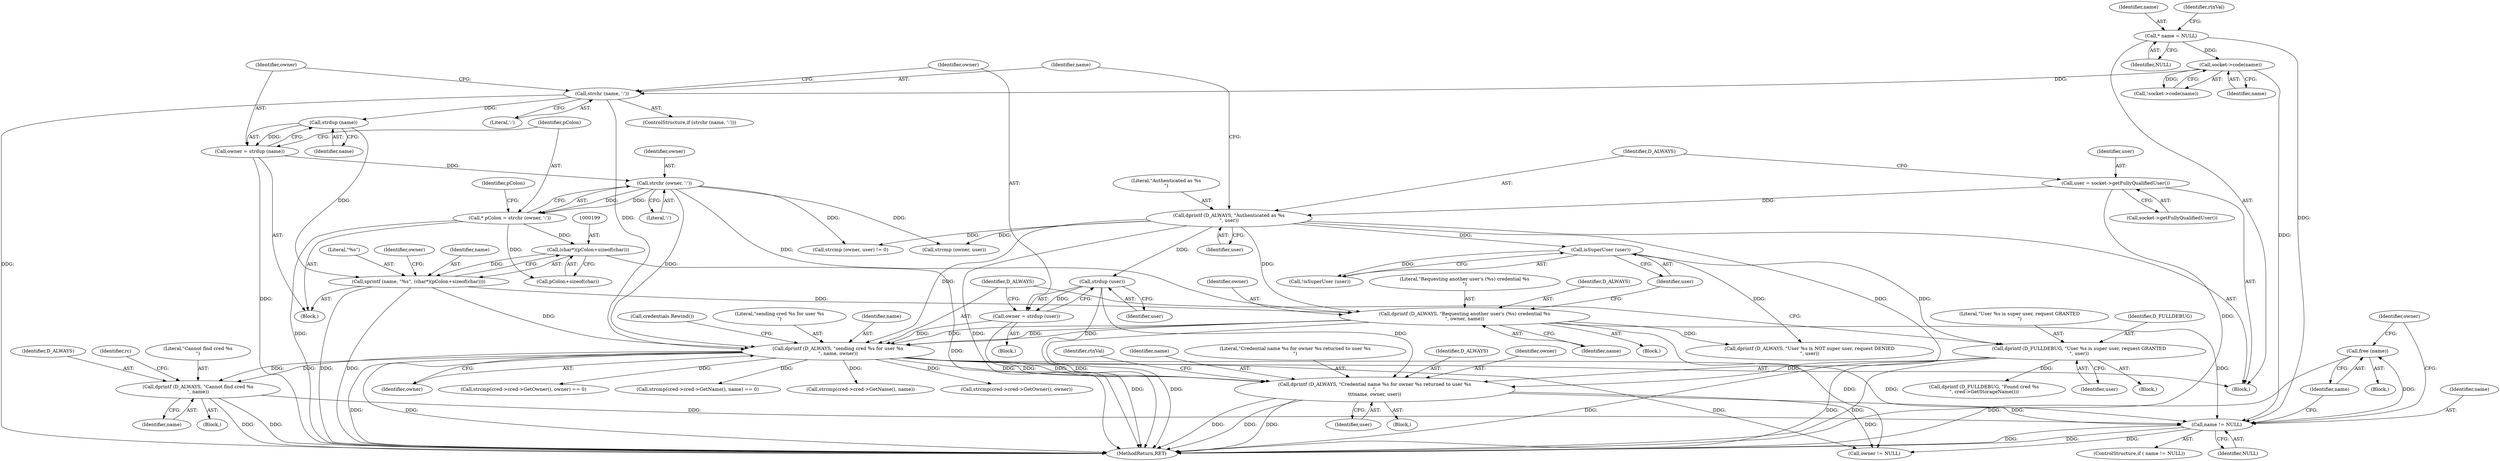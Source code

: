 digraph "0_htcondor_5e5571d1a431eb3c61977b6dd6ec90186ef79867@API" {
"1000328" [label="(Call,free (name))"];
"1000324" [label="(Call,name != NULL)"];
"1000309" [label="(Call,dprintf (D_ALWAYS, \"Cannot find cred %s\n\", name))"];
"1000238" [label="(Call,dprintf (D_ALWAYS, \"sending cred %s for user %s\n\", name, owner))"];
"1000211" [label="(Call,dprintf (D_ALWAYS, \"Requesting another user's (%s) credential %s\n\", owner, name))"];
"1000172" [label="(Call,dprintf (D_ALWAYS, \"Authenticated as %s\n\", user))"];
"1000169" [label="(Call,user = socket->getFullyQualifiedUser())"];
"1000188" [label="(Call,strchr (owner, ':'))"];
"1000181" [label="(Call,owner = strdup (name))"];
"1000183" [label="(Call,strdup (name))"];
"1000177" [label="(Call,strchr (name, ':'))"];
"1000162" [label="(Call,socket->code(name))"];
"1000109" [label="(Call,* name = NULL)"];
"1000195" [label="(Call,sprintf (name, \"%s\", (char*)(pColon+sizeof(char))))"];
"1000198" [label="(Call,(char*)(pColon+sizeof(char)))"];
"1000186" [label="(Call,* pColon = strchr (owner, ':'))"];
"1000234" [label="(Call,owner = strdup (user))"];
"1000236" [label="(Call,strdup (user))"];
"1000301" [label="(Call,dprintf (D_ALWAYS, \"Credential name %s for owner %s returned to user %s\n\",\n\t\t\tname, owner, user))"];
"1000228" [label="(Call,dprintf (D_FULLDEBUG, \"User %s is super user, request GRANTED\n\", user))"];
"1000218" [label="(Call,isSuperUser (user))"];
"1000183" [label="(Call,strdup (name))"];
"1000172" [label="(Call,dprintf (D_ALWAYS, \"Authenticated as %s\n\", user))"];
"1000174" [label="(Literal,\"Authenticated as %s\n\")"];
"1000187" [label="(Identifier,pColon)"];
"1000309" [label="(Call,dprintf (D_ALWAYS, \"Cannot find cred %s\n\", name))"];
"1000175" [label="(Identifier,user)"];
"1000255" [label="(Call,strcmp(cred->cred->GetName(), name) == 0)"];
"1000178" [label="(Identifier,name)"];
"1000346" [label="(MethodReturn,RET)"];
"1000326" [label="(Identifier,NULL)"];
"1000111" [label="(Identifier,NULL)"];
"1000213" [label="(Literal,\"Requesting another user's (%s) credential %s\n\")"];
"1000110" [label="(Identifier,name)"];
"1000239" [label="(Identifier,D_ALWAYS)"];
"1000107" [label="(Block,)"];
"1000161" [label="(Call,!socket->code(name))"];
"1000186" [label="(Call,* pColon = strchr (owner, ':'))"];
"1000304" [label="(Identifier,name)"];
"1000217" [label="(Call,!isSuperUser (user))"];
"1000176" [label="(ControlStructure,if (strchr (name, ':')))"];
"1000306" [label="(Identifier,user)"];
"1000196" [label="(Identifier,name)"];
"1000274" [label="(Call,dprintf (D_FULLDEBUG, \"Found cred %s\n\", cred->GetStorageName()))"];
"1000243" [label="(Call,credentials.Rewind())"];
"1000212" [label="(Identifier,D_ALWAYS)"];
"1000190" [label="(Literal,':')"];
"1000200" [label="(Call,pColon+sizeof(char))"];
"1000197" [label="(Literal,\"%s\")"];
"1000240" [label="(Literal,\"sending cred %s for user %s\n\")"];
"1000312" [label="(Identifier,name)"];
"1000235" [label="(Identifier,owner)"];
"1000171" [label="(Call,socket->getFullyQualifiedUser())"];
"1000162" [label="(Call,socket->code(name))"];
"1000231" [label="(Identifier,user)"];
"1000237" [label="(Identifier,user)"];
"1000230" [label="(Literal,\"User %s is super user, request GRANTED\n\")"];
"1000206" [label="(Call,strcmp (owner, user))"];
"1000229" [label="(Identifier,D_FULLDEBUG)"];
"1000303" [label="(Literal,\"Credential name %s for owner %s returned to user %s\n\")"];
"1000323" [label="(ControlStructure,if ( name != NULL))"];
"1000273" [label="(Block,)"];
"1000109" [label="(Call,* name = NULL)"];
"1000215" [label="(Identifier,name)"];
"1000302" [label="(Identifier,D_ALWAYS)"];
"1000315" [label="(Identifier,rc)"];
"1000218" [label="(Call,isSuperUser (user))"];
"1000210" [label="(Block,)"];
"1000221" [label="(Call,dprintf (D_ALWAYS, \"User %s is NOT super user, request DENIED\n\", user))"];
"1000169" [label="(Call,user = socket->getFullyQualifiedUser())"];
"1000205" [label="(Call,strcmp (owner, user) != 0)"];
"1000193" [label="(Identifier,pColon)"];
"1000332" [label="(Identifier,owner)"];
"1000177" [label="(Call,strchr (name, ':'))"];
"1000182" [label="(Identifier,owner)"];
"1000219" [label="(Identifier,user)"];
"1000327" [label="(Block,)"];
"1000195" [label="(Call,sprintf (name, \"%s\", (char*)(pColon+sizeof(char))))"];
"1000329" [label="(Identifier,name)"];
"1000241" [label="(Identifier,name)"];
"1000233" [label="(Block,)"];
"1000308" [label="(Block,)"];
"1000328" [label="(Call,free (name))"];
"1000170" [label="(Identifier,user)"];
"1000331" [label="(Call,owner != NULL)"];
"1000236" [label="(Call,strdup (user))"];
"1000198" [label="(Call,(char*)(pColon+sizeof(char)))"];
"1000325" [label="(Identifier,name)"];
"1000163" [label="(Identifier,name)"];
"1000311" [label="(Literal,\"Cannot find cred %s\n\")"];
"1000227" [label="(Block,)"];
"1000324" [label="(Call,name != NULL)"];
"1000211" [label="(Call,dprintf (D_ALWAYS, \"Requesting another user's (%s) credential %s\n\", owner, name))"];
"1000256" [label="(Call,strcmp(cred->cred->GetName(), name))"];
"1000234" [label="(Call,owner = strdup (user))"];
"1000238" [label="(Call,dprintf (D_ALWAYS, \"sending cred %s for user %s\n\", name, owner))"];
"1000179" [label="(Literal,':')"];
"1000181" [label="(Call,owner = strdup (name))"];
"1000214" [label="(Identifier,owner)"];
"1000261" [label="(Call,strcmp(cred->cred->GetOwner(), owner))"];
"1000188" [label="(Call,strchr (owner, ':'))"];
"1000310" [label="(Identifier,D_ALWAYS)"];
"1000242" [label="(Identifier,owner)"];
"1000301" [label="(Call,dprintf (D_ALWAYS, \"Credential name %s for owner %s returned to user %s\n\",\n\t\t\tname, owner, user))"];
"1000189" [label="(Identifier,owner)"];
"1000114" [label="(Identifier,rtnVal)"];
"1000173" [label="(Identifier,D_ALWAYS)"];
"1000260" [label="(Call,strcmp(cred->cred->GetOwner(), owner) == 0)"];
"1000305" [label="(Identifier,owner)"];
"1000320" [label="(Identifier,rtnVal)"];
"1000180" [label="(Block,)"];
"1000207" [label="(Identifier,owner)"];
"1000228" [label="(Call,dprintf (D_FULLDEBUG, \"User %s is super user, request GRANTED\n\", user))"];
"1000184" [label="(Identifier,name)"];
"1000328" -> "1000327"  [label="AST: "];
"1000328" -> "1000329"  [label="CFG: "];
"1000329" -> "1000328"  [label="AST: "];
"1000332" -> "1000328"  [label="CFG: "];
"1000328" -> "1000346"  [label="DDG: "];
"1000324" -> "1000328"  [label="DDG: "];
"1000324" -> "1000323"  [label="AST: "];
"1000324" -> "1000326"  [label="CFG: "];
"1000325" -> "1000324"  [label="AST: "];
"1000326" -> "1000324"  [label="AST: "];
"1000329" -> "1000324"  [label="CFG: "];
"1000332" -> "1000324"  [label="CFG: "];
"1000324" -> "1000346"  [label="DDG: "];
"1000324" -> "1000346"  [label="DDG: "];
"1000309" -> "1000324"  [label="DDG: "];
"1000301" -> "1000324"  [label="DDG: "];
"1000109" -> "1000324"  [label="DDG: "];
"1000211" -> "1000324"  [label="DDG: "];
"1000162" -> "1000324"  [label="DDG: "];
"1000238" -> "1000324"  [label="DDG: "];
"1000324" -> "1000331"  [label="DDG: "];
"1000309" -> "1000308"  [label="AST: "];
"1000309" -> "1000312"  [label="CFG: "];
"1000310" -> "1000309"  [label="AST: "];
"1000311" -> "1000309"  [label="AST: "];
"1000312" -> "1000309"  [label="AST: "];
"1000315" -> "1000309"  [label="CFG: "];
"1000309" -> "1000346"  [label="DDG: "];
"1000309" -> "1000346"  [label="DDG: "];
"1000238" -> "1000309"  [label="DDG: "];
"1000238" -> "1000309"  [label="DDG: "];
"1000238" -> "1000107"  [label="AST: "];
"1000238" -> "1000242"  [label="CFG: "];
"1000239" -> "1000238"  [label="AST: "];
"1000240" -> "1000238"  [label="AST: "];
"1000241" -> "1000238"  [label="AST: "];
"1000242" -> "1000238"  [label="AST: "];
"1000243" -> "1000238"  [label="CFG: "];
"1000238" -> "1000346"  [label="DDG: "];
"1000238" -> "1000346"  [label="DDG: "];
"1000211" -> "1000238"  [label="DDG: "];
"1000211" -> "1000238"  [label="DDG: "];
"1000211" -> "1000238"  [label="DDG: "];
"1000172" -> "1000238"  [label="DDG: "];
"1000177" -> "1000238"  [label="DDG: "];
"1000195" -> "1000238"  [label="DDG: "];
"1000234" -> "1000238"  [label="DDG: "];
"1000188" -> "1000238"  [label="DDG: "];
"1000238" -> "1000255"  [label="DDG: "];
"1000238" -> "1000256"  [label="DDG: "];
"1000238" -> "1000260"  [label="DDG: "];
"1000238" -> "1000261"  [label="DDG: "];
"1000238" -> "1000301"  [label="DDG: "];
"1000238" -> "1000301"  [label="DDG: "];
"1000238" -> "1000301"  [label="DDG: "];
"1000238" -> "1000331"  [label="DDG: "];
"1000211" -> "1000210"  [label="AST: "];
"1000211" -> "1000215"  [label="CFG: "];
"1000212" -> "1000211"  [label="AST: "];
"1000213" -> "1000211"  [label="AST: "];
"1000214" -> "1000211"  [label="AST: "];
"1000215" -> "1000211"  [label="AST: "];
"1000219" -> "1000211"  [label="CFG: "];
"1000211" -> "1000346"  [label="DDG: "];
"1000172" -> "1000211"  [label="DDG: "];
"1000188" -> "1000211"  [label="DDG: "];
"1000195" -> "1000211"  [label="DDG: "];
"1000211" -> "1000221"  [label="DDG: "];
"1000211" -> "1000331"  [label="DDG: "];
"1000172" -> "1000107"  [label="AST: "];
"1000172" -> "1000175"  [label="CFG: "];
"1000173" -> "1000172"  [label="AST: "];
"1000174" -> "1000172"  [label="AST: "];
"1000175" -> "1000172"  [label="AST: "];
"1000178" -> "1000172"  [label="CFG: "];
"1000172" -> "1000346"  [label="DDG: "];
"1000169" -> "1000172"  [label="DDG: "];
"1000172" -> "1000205"  [label="DDG: "];
"1000172" -> "1000206"  [label="DDG: "];
"1000172" -> "1000218"  [label="DDG: "];
"1000172" -> "1000236"  [label="DDG: "];
"1000172" -> "1000301"  [label="DDG: "];
"1000169" -> "1000107"  [label="AST: "];
"1000169" -> "1000171"  [label="CFG: "];
"1000170" -> "1000169"  [label="AST: "];
"1000171" -> "1000169"  [label="AST: "];
"1000173" -> "1000169"  [label="CFG: "];
"1000169" -> "1000346"  [label="DDG: "];
"1000188" -> "1000186"  [label="AST: "];
"1000188" -> "1000190"  [label="CFG: "];
"1000189" -> "1000188"  [label="AST: "];
"1000190" -> "1000188"  [label="AST: "];
"1000186" -> "1000188"  [label="CFG: "];
"1000188" -> "1000186"  [label="DDG: "];
"1000188" -> "1000186"  [label="DDG: "];
"1000181" -> "1000188"  [label="DDG: "];
"1000188" -> "1000205"  [label="DDG: "];
"1000188" -> "1000206"  [label="DDG: "];
"1000181" -> "1000180"  [label="AST: "];
"1000181" -> "1000183"  [label="CFG: "];
"1000182" -> "1000181"  [label="AST: "];
"1000183" -> "1000181"  [label="AST: "];
"1000187" -> "1000181"  [label="CFG: "];
"1000181" -> "1000346"  [label="DDG: "];
"1000183" -> "1000181"  [label="DDG: "];
"1000183" -> "1000184"  [label="CFG: "];
"1000184" -> "1000183"  [label="AST: "];
"1000177" -> "1000183"  [label="DDG: "];
"1000183" -> "1000195"  [label="DDG: "];
"1000177" -> "1000176"  [label="AST: "];
"1000177" -> "1000179"  [label="CFG: "];
"1000178" -> "1000177"  [label="AST: "];
"1000179" -> "1000177"  [label="AST: "];
"1000182" -> "1000177"  [label="CFG: "];
"1000235" -> "1000177"  [label="CFG: "];
"1000177" -> "1000346"  [label="DDG: "];
"1000162" -> "1000177"  [label="DDG: "];
"1000162" -> "1000161"  [label="AST: "];
"1000162" -> "1000163"  [label="CFG: "];
"1000163" -> "1000162"  [label="AST: "];
"1000161" -> "1000162"  [label="CFG: "];
"1000162" -> "1000161"  [label="DDG: "];
"1000109" -> "1000162"  [label="DDG: "];
"1000109" -> "1000107"  [label="AST: "];
"1000109" -> "1000111"  [label="CFG: "];
"1000110" -> "1000109"  [label="AST: "];
"1000111" -> "1000109"  [label="AST: "];
"1000114" -> "1000109"  [label="CFG: "];
"1000195" -> "1000180"  [label="AST: "];
"1000195" -> "1000198"  [label="CFG: "];
"1000196" -> "1000195"  [label="AST: "];
"1000197" -> "1000195"  [label="AST: "];
"1000198" -> "1000195"  [label="AST: "];
"1000207" -> "1000195"  [label="CFG: "];
"1000195" -> "1000346"  [label="DDG: "];
"1000195" -> "1000346"  [label="DDG: "];
"1000198" -> "1000195"  [label="DDG: "];
"1000198" -> "1000200"  [label="CFG: "];
"1000199" -> "1000198"  [label="AST: "];
"1000200" -> "1000198"  [label="AST: "];
"1000198" -> "1000346"  [label="DDG: "];
"1000186" -> "1000198"  [label="DDG: "];
"1000186" -> "1000180"  [label="AST: "];
"1000187" -> "1000186"  [label="AST: "];
"1000193" -> "1000186"  [label="CFG: "];
"1000186" -> "1000346"  [label="DDG: "];
"1000186" -> "1000200"  [label="DDG: "];
"1000234" -> "1000233"  [label="AST: "];
"1000234" -> "1000236"  [label="CFG: "];
"1000235" -> "1000234"  [label="AST: "];
"1000236" -> "1000234"  [label="AST: "];
"1000239" -> "1000234"  [label="CFG: "];
"1000234" -> "1000346"  [label="DDG: "];
"1000236" -> "1000234"  [label="DDG: "];
"1000236" -> "1000237"  [label="CFG: "];
"1000237" -> "1000236"  [label="AST: "];
"1000236" -> "1000346"  [label="DDG: "];
"1000236" -> "1000301"  [label="DDG: "];
"1000301" -> "1000273"  [label="AST: "];
"1000301" -> "1000306"  [label="CFG: "];
"1000302" -> "1000301"  [label="AST: "];
"1000303" -> "1000301"  [label="AST: "];
"1000304" -> "1000301"  [label="AST: "];
"1000305" -> "1000301"  [label="AST: "];
"1000306" -> "1000301"  [label="AST: "];
"1000320" -> "1000301"  [label="CFG: "];
"1000301" -> "1000346"  [label="DDG: "];
"1000301" -> "1000346"  [label="DDG: "];
"1000301" -> "1000346"  [label="DDG: "];
"1000228" -> "1000301"  [label="DDG: "];
"1000301" -> "1000331"  [label="DDG: "];
"1000228" -> "1000227"  [label="AST: "];
"1000228" -> "1000231"  [label="CFG: "];
"1000229" -> "1000228"  [label="AST: "];
"1000230" -> "1000228"  [label="AST: "];
"1000231" -> "1000228"  [label="AST: "];
"1000239" -> "1000228"  [label="CFG: "];
"1000228" -> "1000346"  [label="DDG: "];
"1000228" -> "1000346"  [label="DDG: "];
"1000228" -> "1000346"  [label="DDG: "];
"1000218" -> "1000228"  [label="DDG: "];
"1000228" -> "1000274"  [label="DDG: "];
"1000218" -> "1000217"  [label="AST: "];
"1000218" -> "1000219"  [label="CFG: "];
"1000219" -> "1000218"  [label="AST: "];
"1000217" -> "1000218"  [label="CFG: "];
"1000218" -> "1000217"  [label="DDG: "];
"1000218" -> "1000221"  [label="DDG: "];
}
